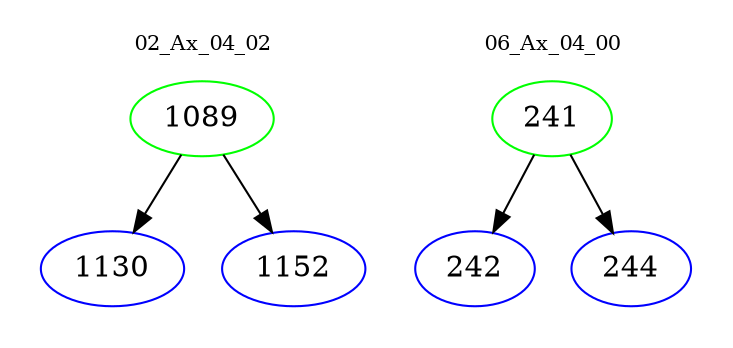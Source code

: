 digraph{
subgraph cluster_0 {
color = white
label = "02_Ax_04_02";
fontsize=10;
T0_1089 [label="1089", color="green"]
T0_1089 -> T0_1130 [color="black"]
T0_1130 [label="1130", color="blue"]
T0_1089 -> T0_1152 [color="black"]
T0_1152 [label="1152", color="blue"]
}
subgraph cluster_1 {
color = white
label = "06_Ax_04_00";
fontsize=10;
T1_241 [label="241", color="green"]
T1_241 -> T1_242 [color="black"]
T1_242 [label="242", color="blue"]
T1_241 -> T1_244 [color="black"]
T1_244 [label="244", color="blue"]
}
}
